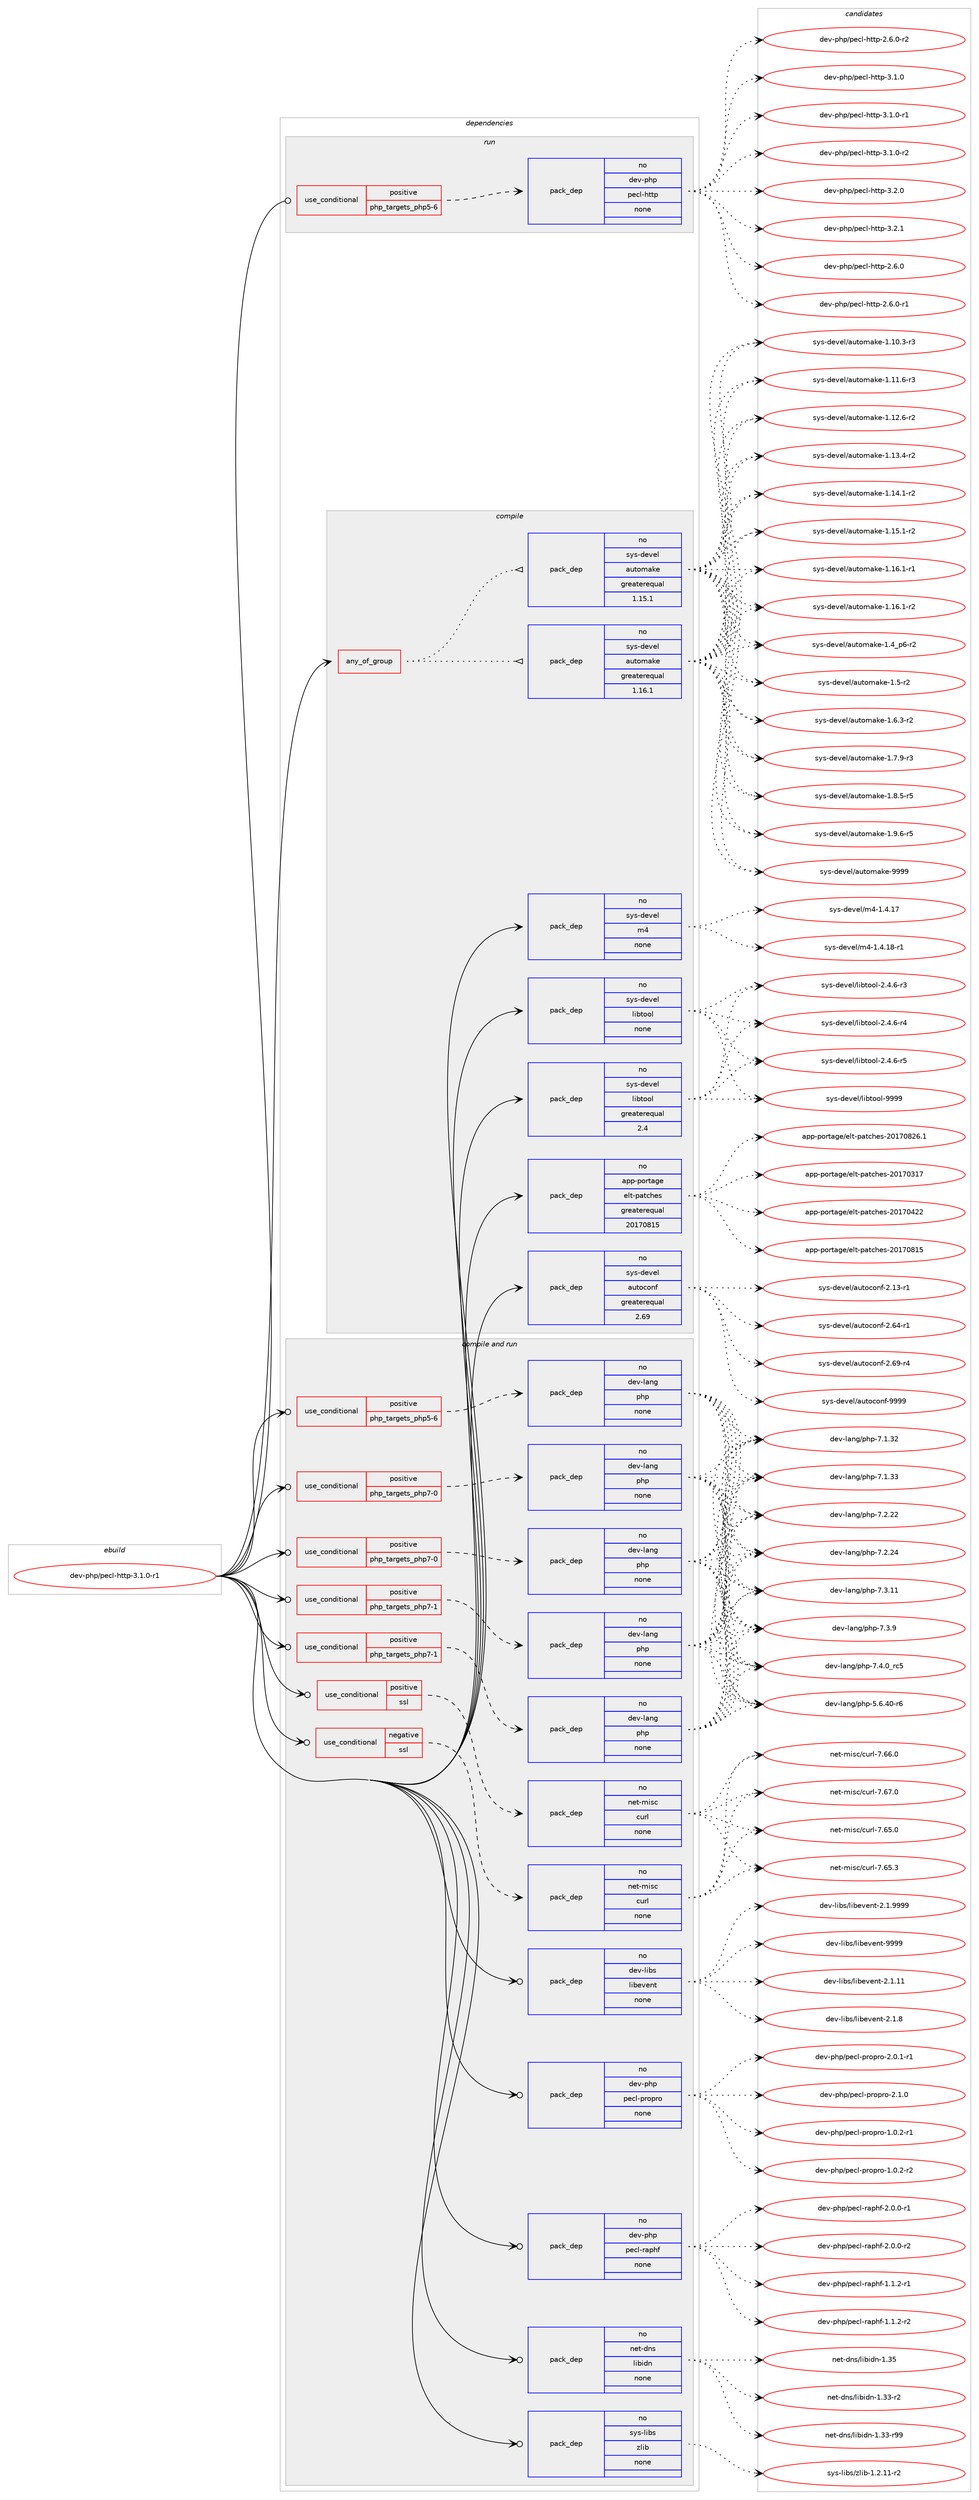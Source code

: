 digraph prolog {

# *************
# Graph options
# *************

newrank=true;
concentrate=true;
compound=true;
graph [rankdir=LR,fontname=Helvetica,fontsize=10,ranksep=1.5];#, ranksep=2.5, nodesep=0.2];
edge  [arrowhead=vee];
node  [fontname=Helvetica,fontsize=10];

# **********
# The ebuild
# **********

subgraph cluster_leftcol {
color=gray;
rank=same;
label=<<i>ebuild</i>>;
id [label="dev-php/pecl-http-3.1.0-r1", color=red, width=4, href="../dev-php/pecl-http-3.1.0-r1.svg"];
}

# ****************
# The dependencies
# ****************

subgraph cluster_midcol {
color=gray;
label=<<i>dependencies</i>>;
subgraph cluster_compile {
fillcolor="#eeeeee";
style=filled;
label=<<i>compile</i>>;
subgraph any11332 {
dependency590066 [label=<<TABLE BORDER="0" CELLBORDER="1" CELLSPACING="0" CELLPADDING="4"><TR><TD CELLPADDING="10">any_of_group</TD></TR></TABLE>>, shape=none, color=red];subgraph pack443466 {
dependency590067 [label=<<TABLE BORDER="0" CELLBORDER="1" CELLSPACING="0" CELLPADDING="4" WIDTH="220"><TR><TD ROWSPAN="6" CELLPADDING="30">pack_dep</TD></TR><TR><TD WIDTH="110">no</TD></TR><TR><TD>sys-devel</TD></TR><TR><TD>automake</TD></TR><TR><TD>greaterequal</TD></TR><TR><TD>1.16.1</TD></TR></TABLE>>, shape=none, color=blue];
}
dependency590066:e -> dependency590067:w [weight=20,style="dotted",arrowhead="oinv"];
subgraph pack443467 {
dependency590068 [label=<<TABLE BORDER="0" CELLBORDER="1" CELLSPACING="0" CELLPADDING="4" WIDTH="220"><TR><TD ROWSPAN="6" CELLPADDING="30">pack_dep</TD></TR><TR><TD WIDTH="110">no</TD></TR><TR><TD>sys-devel</TD></TR><TR><TD>automake</TD></TR><TR><TD>greaterequal</TD></TR><TR><TD>1.15.1</TD></TR></TABLE>>, shape=none, color=blue];
}
dependency590066:e -> dependency590068:w [weight=20,style="dotted",arrowhead="oinv"];
}
id:e -> dependency590066:w [weight=20,style="solid",arrowhead="vee"];
subgraph pack443468 {
dependency590069 [label=<<TABLE BORDER="0" CELLBORDER="1" CELLSPACING="0" CELLPADDING="4" WIDTH="220"><TR><TD ROWSPAN="6" CELLPADDING="30">pack_dep</TD></TR><TR><TD WIDTH="110">no</TD></TR><TR><TD>app-portage</TD></TR><TR><TD>elt-patches</TD></TR><TR><TD>greaterequal</TD></TR><TR><TD>20170815</TD></TR></TABLE>>, shape=none, color=blue];
}
id:e -> dependency590069:w [weight=20,style="solid",arrowhead="vee"];
subgraph pack443469 {
dependency590070 [label=<<TABLE BORDER="0" CELLBORDER="1" CELLSPACING="0" CELLPADDING="4" WIDTH="220"><TR><TD ROWSPAN="6" CELLPADDING="30">pack_dep</TD></TR><TR><TD WIDTH="110">no</TD></TR><TR><TD>sys-devel</TD></TR><TR><TD>autoconf</TD></TR><TR><TD>greaterequal</TD></TR><TR><TD>2.69</TD></TR></TABLE>>, shape=none, color=blue];
}
id:e -> dependency590070:w [weight=20,style="solid",arrowhead="vee"];
subgraph pack443470 {
dependency590071 [label=<<TABLE BORDER="0" CELLBORDER="1" CELLSPACING="0" CELLPADDING="4" WIDTH="220"><TR><TD ROWSPAN="6" CELLPADDING="30">pack_dep</TD></TR><TR><TD WIDTH="110">no</TD></TR><TR><TD>sys-devel</TD></TR><TR><TD>libtool</TD></TR><TR><TD>greaterequal</TD></TR><TR><TD>2.4</TD></TR></TABLE>>, shape=none, color=blue];
}
id:e -> dependency590071:w [weight=20,style="solid",arrowhead="vee"];
subgraph pack443471 {
dependency590072 [label=<<TABLE BORDER="0" CELLBORDER="1" CELLSPACING="0" CELLPADDING="4" WIDTH="220"><TR><TD ROWSPAN="6" CELLPADDING="30">pack_dep</TD></TR><TR><TD WIDTH="110">no</TD></TR><TR><TD>sys-devel</TD></TR><TR><TD>libtool</TD></TR><TR><TD>none</TD></TR><TR><TD></TD></TR></TABLE>>, shape=none, color=blue];
}
id:e -> dependency590072:w [weight=20,style="solid",arrowhead="vee"];
subgraph pack443472 {
dependency590073 [label=<<TABLE BORDER="0" CELLBORDER="1" CELLSPACING="0" CELLPADDING="4" WIDTH="220"><TR><TD ROWSPAN="6" CELLPADDING="30">pack_dep</TD></TR><TR><TD WIDTH="110">no</TD></TR><TR><TD>sys-devel</TD></TR><TR><TD>m4</TD></TR><TR><TD>none</TD></TR><TR><TD></TD></TR></TABLE>>, shape=none, color=blue];
}
id:e -> dependency590073:w [weight=20,style="solid",arrowhead="vee"];
}
subgraph cluster_compileandrun {
fillcolor="#eeeeee";
style=filled;
label=<<i>compile and run</i>>;
subgraph cond134903 {
dependency590074 [label=<<TABLE BORDER="0" CELLBORDER="1" CELLSPACING="0" CELLPADDING="4"><TR><TD ROWSPAN="3" CELLPADDING="10">use_conditional</TD></TR><TR><TD>negative</TD></TR><TR><TD>ssl</TD></TR></TABLE>>, shape=none, color=red];
subgraph pack443473 {
dependency590075 [label=<<TABLE BORDER="0" CELLBORDER="1" CELLSPACING="0" CELLPADDING="4" WIDTH="220"><TR><TD ROWSPAN="6" CELLPADDING="30">pack_dep</TD></TR><TR><TD WIDTH="110">no</TD></TR><TR><TD>net-misc</TD></TR><TR><TD>curl</TD></TR><TR><TD>none</TD></TR><TR><TD></TD></TR></TABLE>>, shape=none, color=blue];
}
dependency590074:e -> dependency590075:w [weight=20,style="dashed",arrowhead="vee"];
}
id:e -> dependency590074:w [weight=20,style="solid",arrowhead="odotvee"];
subgraph cond134904 {
dependency590076 [label=<<TABLE BORDER="0" CELLBORDER="1" CELLSPACING="0" CELLPADDING="4"><TR><TD ROWSPAN="3" CELLPADDING="10">use_conditional</TD></TR><TR><TD>positive</TD></TR><TR><TD>php_targets_php5-6</TD></TR></TABLE>>, shape=none, color=red];
subgraph pack443474 {
dependency590077 [label=<<TABLE BORDER="0" CELLBORDER="1" CELLSPACING="0" CELLPADDING="4" WIDTH="220"><TR><TD ROWSPAN="6" CELLPADDING="30">pack_dep</TD></TR><TR><TD WIDTH="110">no</TD></TR><TR><TD>dev-lang</TD></TR><TR><TD>php</TD></TR><TR><TD>none</TD></TR><TR><TD></TD></TR></TABLE>>, shape=none, color=blue];
}
dependency590076:e -> dependency590077:w [weight=20,style="dashed",arrowhead="vee"];
}
id:e -> dependency590076:w [weight=20,style="solid",arrowhead="odotvee"];
subgraph cond134905 {
dependency590078 [label=<<TABLE BORDER="0" CELLBORDER="1" CELLSPACING="0" CELLPADDING="4"><TR><TD ROWSPAN="3" CELLPADDING="10">use_conditional</TD></TR><TR><TD>positive</TD></TR><TR><TD>php_targets_php7-0</TD></TR></TABLE>>, shape=none, color=red];
subgraph pack443475 {
dependency590079 [label=<<TABLE BORDER="0" CELLBORDER="1" CELLSPACING="0" CELLPADDING="4" WIDTH="220"><TR><TD ROWSPAN="6" CELLPADDING="30">pack_dep</TD></TR><TR><TD WIDTH="110">no</TD></TR><TR><TD>dev-lang</TD></TR><TR><TD>php</TD></TR><TR><TD>none</TD></TR><TR><TD></TD></TR></TABLE>>, shape=none, color=blue];
}
dependency590078:e -> dependency590079:w [weight=20,style="dashed",arrowhead="vee"];
}
id:e -> dependency590078:w [weight=20,style="solid",arrowhead="odotvee"];
subgraph cond134906 {
dependency590080 [label=<<TABLE BORDER="0" CELLBORDER="1" CELLSPACING="0" CELLPADDING="4"><TR><TD ROWSPAN="3" CELLPADDING="10">use_conditional</TD></TR><TR><TD>positive</TD></TR><TR><TD>php_targets_php7-0</TD></TR></TABLE>>, shape=none, color=red];
subgraph pack443476 {
dependency590081 [label=<<TABLE BORDER="0" CELLBORDER="1" CELLSPACING="0" CELLPADDING="4" WIDTH="220"><TR><TD ROWSPAN="6" CELLPADDING="30">pack_dep</TD></TR><TR><TD WIDTH="110">no</TD></TR><TR><TD>dev-lang</TD></TR><TR><TD>php</TD></TR><TR><TD>none</TD></TR><TR><TD></TD></TR></TABLE>>, shape=none, color=blue];
}
dependency590080:e -> dependency590081:w [weight=20,style="dashed",arrowhead="vee"];
}
id:e -> dependency590080:w [weight=20,style="solid",arrowhead="odotvee"];
subgraph cond134907 {
dependency590082 [label=<<TABLE BORDER="0" CELLBORDER="1" CELLSPACING="0" CELLPADDING="4"><TR><TD ROWSPAN="3" CELLPADDING="10">use_conditional</TD></TR><TR><TD>positive</TD></TR><TR><TD>php_targets_php7-1</TD></TR></TABLE>>, shape=none, color=red];
subgraph pack443477 {
dependency590083 [label=<<TABLE BORDER="0" CELLBORDER="1" CELLSPACING="0" CELLPADDING="4" WIDTH="220"><TR><TD ROWSPAN="6" CELLPADDING="30">pack_dep</TD></TR><TR><TD WIDTH="110">no</TD></TR><TR><TD>dev-lang</TD></TR><TR><TD>php</TD></TR><TR><TD>none</TD></TR><TR><TD></TD></TR></TABLE>>, shape=none, color=blue];
}
dependency590082:e -> dependency590083:w [weight=20,style="dashed",arrowhead="vee"];
}
id:e -> dependency590082:w [weight=20,style="solid",arrowhead="odotvee"];
subgraph cond134908 {
dependency590084 [label=<<TABLE BORDER="0" CELLBORDER="1" CELLSPACING="0" CELLPADDING="4"><TR><TD ROWSPAN="3" CELLPADDING="10">use_conditional</TD></TR><TR><TD>positive</TD></TR><TR><TD>php_targets_php7-1</TD></TR></TABLE>>, shape=none, color=red];
subgraph pack443478 {
dependency590085 [label=<<TABLE BORDER="0" CELLBORDER="1" CELLSPACING="0" CELLPADDING="4" WIDTH="220"><TR><TD ROWSPAN="6" CELLPADDING="30">pack_dep</TD></TR><TR><TD WIDTH="110">no</TD></TR><TR><TD>dev-lang</TD></TR><TR><TD>php</TD></TR><TR><TD>none</TD></TR><TR><TD></TD></TR></TABLE>>, shape=none, color=blue];
}
dependency590084:e -> dependency590085:w [weight=20,style="dashed",arrowhead="vee"];
}
id:e -> dependency590084:w [weight=20,style="solid",arrowhead="odotvee"];
subgraph cond134909 {
dependency590086 [label=<<TABLE BORDER="0" CELLBORDER="1" CELLSPACING="0" CELLPADDING="4"><TR><TD ROWSPAN="3" CELLPADDING="10">use_conditional</TD></TR><TR><TD>positive</TD></TR><TR><TD>ssl</TD></TR></TABLE>>, shape=none, color=red];
subgraph pack443479 {
dependency590087 [label=<<TABLE BORDER="0" CELLBORDER="1" CELLSPACING="0" CELLPADDING="4" WIDTH="220"><TR><TD ROWSPAN="6" CELLPADDING="30">pack_dep</TD></TR><TR><TD WIDTH="110">no</TD></TR><TR><TD>net-misc</TD></TR><TR><TD>curl</TD></TR><TR><TD>none</TD></TR><TR><TD></TD></TR></TABLE>>, shape=none, color=blue];
}
dependency590086:e -> dependency590087:w [weight=20,style="dashed",arrowhead="vee"];
}
id:e -> dependency590086:w [weight=20,style="solid",arrowhead="odotvee"];
subgraph pack443480 {
dependency590088 [label=<<TABLE BORDER="0" CELLBORDER="1" CELLSPACING="0" CELLPADDING="4" WIDTH="220"><TR><TD ROWSPAN="6" CELLPADDING="30">pack_dep</TD></TR><TR><TD WIDTH="110">no</TD></TR><TR><TD>dev-libs</TD></TR><TR><TD>libevent</TD></TR><TR><TD>none</TD></TR><TR><TD></TD></TR></TABLE>>, shape=none, color=blue];
}
id:e -> dependency590088:w [weight=20,style="solid",arrowhead="odotvee"];
subgraph pack443481 {
dependency590089 [label=<<TABLE BORDER="0" CELLBORDER="1" CELLSPACING="0" CELLPADDING="4" WIDTH="220"><TR><TD ROWSPAN="6" CELLPADDING="30">pack_dep</TD></TR><TR><TD WIDTH="110">no</TD></TR><TR><TD>dev-php</TD></TR><TR><TD>pecl-propro</TD></TR><TR><TD>none</TD></TR><TR><TD></TD></TR></TABLE>>, shape=none, color=blue];
}
id:e -> dependency590089:w [weight=20,style="solid",arrowhead="odotvee"];
subgraph pack443482 {
dependency590090 [label=<<TABLE BORDER="0" CELLBORDER="1" CELLSPACING="0" CELLPADDING="4" WIDTH="220"><TR><TD ROWSPAN="6" CELLPADDING="30">pack_dep</TD></TR><TR><TD WIDTH="110">no</TD></TR><TR><TD>dev-php</TD></TR><TR><TD>pecl-raphf</TD></TR><TR><TD>none</TD></TR><TR><TD></TD></TR></TABLE>>, shape=none, color=blue];
}
id:e -> dependency590090:w [weight=20,style="solid",arrowhead="odotvee"];
subgraph pack443483 {
dependency590091 [label=<<TABLE BORDER="0" CELLBORDER="1" CELLSPACING="0" CELLPADDING="4" WIDTH="220"><TR><TD ROWSPAN="6" CELLPADDING="30">pack_dep</TD></TR><TR><TD WIDTH="110">no</TD></TR><TR><TD>net-dns</TD></TR><TR><TD>libidn</TD></TR><TR><TD>none</TD></TR><TR><TD></TD></TR></TABLE>>, shape=none, color=blue];
}
id:e -> dependency590091:w [weight=20,style="solid",arrowhead="odotvee"];
subgraph pack443484 {
dependency590092 [label=<<TABLE BORDER="0" CELLBORDER="1" CELLSPACING="0" CELLPADDING="4" WIDTH="220"><TR><TD ROWSPAN="6" CELLPADDING="30">pack_dep</TD></TR><TR><TD WIDTH="110">no</TD></TR><TR><TD>sys-libs</TD></TR><TR><TD>zlib</TD></TR><TR><TD>none</TD></TR><TR><TD></TD></TR></TABLE>>, shape=none, color=blue];
}
id:e -> dependency590092:w [weight=20,style="solid",arrowhead="odotvee"];
}
subgraph cluster_run {
fillcolor="#eeeeee";
style=filled;
label=<<i>run</i>>;
subgraph cond134910 {
dependency590093 [label=<<TABLE BORDER="0" CELLBORDER="1" CELLSPACING="0" CELLPADDING="4"><TR><TD ROWSPAN="3" CELLPADDING="10">use_conditional</TD></TR><TR><TD>positive</TD></TR><TR><TD>php_targets_php5-6</TD></TR></TABLE>>, shape=none, color=red];
subgraph pack443485 {
dependency590094 [label=<<TABLE BORDER="0" CELLBORDER="1" CELLSPACING="0" CELLPADDING="4" WIDTH="220"><TR><TD ROWSPAN="6" CELLPADDING="30">pack_dep</TD></TR><TR><TD WIDTH="110">no</TD></TR><TR><TD>dev-php</TD></TR><TR><TD>pecl-http</TD></TR><TR><TD>none</TD></TR><TR><TD></TD></TR></TABLE>>, shape=none, color=blue];
}
dependency590093:e -> dependency590094:w [weight=20,style="dashed",arrowhead="vee"];
}
id:e -> dependency590093:w [weight=20,style="solid",arrowhead="odot"];
}
}

# **************
# The candidates
# **************

subgraph cluster_choices {
rank=same;
color=gray;
label=<<i>candidates</i>>;

subgraph choice443466 {
color=black;
nodesep=1;
choice11512111545100101118101108479711711611110997107101454946494846514511451 [label="sys-devel/automake-1.10.3-r3", color=red, width=4,href="../sys-devel/automake-1.10.3-r3.svg"];
choice11512111545100101118101108479711711611110997107101454946494946544511451 [label="sys-devel/automake-1.11.6-r3", color=red, width=4,href="../sys-devel/automake-1.11.6-r3.svg"];
choice11512111545100101118101108479711711611110997107101454946495046544511450 [label="sys-devel/automake-1.12.6-r2", color=red, width=4,href="../sys-devel/automake-1.12.6-r2.svg"];
choice11512111545100101118101108479711711611110997107101454946495146524511450 [label="sys-devel/automake-1.13.4-r2", color=red, width=4,href="../sys-devel/automake-1.13.4-r2.svg"];
choice11512111545100101118101108479711711611110997107101454946495246494511450 [label="sys-devel/automake-1.14.1-r2", color=red, width=4,href="../sys-devel/automake-1.14.1-r2.svg"];
choice11512111545100101118101108479711711611110997107101454946495346494511450 [label="sys-devel/automake-1.15.1-r2", color=red, width=4,href="../sys-devel/automake-1.15.1-r2.svg"];
choice11512111545100101118101108479711711611110997107101454946495446494511449 [label="sys-devel/automake-1.16.1-r1", color=red, width=4,href="../sys-devel/automake-1.16.1-r1.svg"];
choice11512111545100101118101108479711711611110997107101454946495446494511450 [label="sys-devel/automake-1.16.1-r2", color=red, width=4,href="../sys-devel/automake-1.16.1-r2.svg"];
choice115121115451001011181011084797117116111109971071014549465295112544511450 [label="sys-devel/automake-1.4_p6-r2", color=red, width=4,href="../sys-devel/automake-1.4_p6-r2.svg"];
choice11512111545100101118101108479711711611110997107101454946534511450 [label="sys-devel/automake-1.5-r2", color=red, width=4,href="../sys-devel/automake-1.5-r2.svg"];
choice115121115451001011181011084797117116111109971071014549465446514511450 [label="sys-devel/automake-1.6.3-r2", color=red, width=4,href="../sys-devel/automake-1.6.3-r2.svg"];
choice115121115451001011181011084797117116111109971071014549465546574511451 [label="sys-devel/automake-1.7.9-r3", color=red, width=4,href="../sys-devel/automake-1.7.9-r3.svg"];
choice115121115451001011181011084797117116111109971071014549465646534511453 [label="sys-devel/automake-1.8.5-r5", color=red, width=4,href="../sys-devel/automake-1.8.5-r5.svg"];
choice115121115451001011181011084797117116111109971071014549465746544511453 [label="sys-devel/automake-1.9.6-r5", color=red, width=4,href="../sys-devel/automake-1.9.6-r5.svg"];
choice115121115451001011181011084797117116111109971071014557575757 [label="sys-devel/automake-9999", color=red, width=4,href="../sys-devel/automake-9999.svg"];
dependency590067:e -> choice11512111545100101118101108479711711611110997107101454946494846514511451:w [style=dotted,weight="100"];
dependency590067:e -> choice11512111545100101118101108479711711611110997107101454946494946544511451:w [style=dotted,weight="100"];
dependency590067:e -> choice11512111545100101118101108479711711611110997107101454946495046544511450:w [style=dotted,weight="100"];
dependency590067:e -> choice11512111545100101118101108479711711611110997107101454946495146524511450:w [style=dotted,weight="100"];
dependency590067:e -> choice11512111545100101118101108479711711611110997107101454946495246494511450:w [style=dotted,weight="100"];
dependency590067:e -> choice11512111545100101118101108479711711611110997107101454946495346494511450:w [style=dotted,weight="100"];
dependency590067:e -> choice11512111545100101118101108479711711611110997107101454946495446494511449:w [style=dotted,weight="100"];
dependency590067:e -> choice11512111545100101118101108479711711611110997107101454946495446494511450:w [style=dotted,weight="100"];
dependency590067:e -> choice115121115451001011181011084797117116111109971071014549465295112544511450:w [style=dotted,weight="100"];
dependency590067:e -> choice11512111545100101118101108479711711611110997107101454946534511450:w [style=dotted,weight="100"];
dependency590067:e -> choice115121115451001011181011084797117116111109971071014549465446514511450:w [style=dotted,weight="100"];
dependency590067:e -> choice115121115451001011181011084797117116111109971071014549465546574511451:w [style=dotted,weight="100"];
dependency590067:e -> choice115121115451001011181011084797117116111109971071014549465646534511453:w [style=dotted,weight="100"];
dependency590067:e -> choice115121115451001011181011084797117116111109971071014549465746544511453:w [style=dotted,weight="100"];
dependency590067:e -> choice115121115451001011181011084797117116111109971071014557575757:w [style=dotted,weight="100"];
}
subgraph choice443467 {
color=black;
nodesep=1;
choice11512111545100101118101108479711711611110997107101454946494846514511451 [label="sys-devel/automake-1.10.3-r3", color=red, width=4,href="../sys-devel/automake-1.10.3-r3.svg"];
choice11512111545100101118101108479711711611110997107101454946494946544511451 [label="sys-devel/automake-1.11.6-r3", color=red, width=4,href="../sys-devel/automake-1.11.6-r3.svg"];
choice11512111545100101118101108479711711611110997107101454946495046544511450 [label="sys-devel/automake-1.12.6-r2", color=red, width=4,href="../sys-devel/automake-1.12.6-r2.svg"];
choice11512111545100101118101108479711711611110997107101454946495146524511450 [label="sys-devel/automake-1.13.4-r2", color=red, width=4,href="../sys-devel/automake-1.13.4-r2.svg"];
choice11512111545100101118101108479711711611110997107101454946495246494511450 [label="sys-devel/automake-1.14.1-r2", color=red, width=4,href="../sys-devel/automake-1.14.1-r2.svg"];
choice11512111545100101118101108479711711611110997107101454946495346494511450 [label="sys-devel/automake-1.15.1-r2", color=red, width=4,href="../sys-devel/automake-1.15.1-r2.svg"];
choice11512111545100101118101108479711711611110997107101454946495446494511449 [label="sys-devel/automake-1.16.1-r1", color=red, width=4,href="../sys-devel/automake-1.16.1-r1.svg"];
choice11512111545100101118101108479711711611110997107101454946495446494511450 [label="sys-devel/automake-1.16.1-r2", color=red, width=4,href="../sys-devel/automake-1.16.1-r2.svg"];
choice115121115451001011181011084797117116111109971071014549465295112544511450 [label="sys-devel/automake-1.4_p6-r2", color=red, width=4,href="../sys-devel/automake-1.4_p6-r2.svg"];
choice11512111545100101118101108479711711611110997107101454946534511450 [label="sys-devel/automake-1.5-r2", color=red, width=4,href="../sys-devel/automake-1.5-r2.svg"];
choice115121115451001011181011084797117116111109971071014549465446514511450 [label="sys-devel/automake-1.6.3-r2", color=red, width=4,href="../sys-devel/automake-1.6.3-r2.svg"];
choice115121115451001011181011084797117116111109971071014549465546574511451 [label="sys-devel/automake-1.7.9-r3", color=red, width=4,href="../sys-devel/automake-1.7.9-r3.svg"];
choice115121115451001011181011084797117116111109971071014549465646534511453 [label="sys-devel/automake-1.8.5-r5", color=red, width=4,href="../sys-devel/automake-1.8.5-r5.svg"];
choice115121115451001011181011084797117116111109971071014549465746544511453 [label="sys-devel/automake-1.9.6-r5", color=red, width=4,href="../sys-devel/automake-1.9.6-r5.svg"];
choice115121115451001011181011084797117116111109971071014557575757 [label="sys-devel/automake-9999", color=red, width=4,href="../sys-devel/automake-9999.svg"];
dependency590068:e -> choice11512111545100101118101108479711711611110997107101454946494846514511451:w [style=dotted,weight="100"];
dependency590068:e -> choice11512111545100101118101108479711711611110997107101454946494946544511451:w [style=dotted,weight="100"];
dependency590068:e -> choice11512111545100101118101108479711711611110997107101454946495046544511450:w [style=dotted,weight="100"];
dependency590068:e -> choice11512111545100101118101108479711711611110997107101454946495146524511450:w [style=dotted,weight="100"];
dependency590068:e -> choice11512111545100101118101108479711711611110997107101454946495246494511450:w [style=dotted,weight="100"];
dependency590068:e -> choice11512111545100101118101108479711711611110997107101454946495346494511450:w [style=dotted,weight="100"];
dependency590068:e -> choice11512111545100101118101108479711711611110997107101454946495446494511449:w [style=dotted,weight="100"];
dependency590068:e -> choice11512111545100101118101108479711711611110997107101454946495446494511450:w [style=dotted,weight="100"];
dependency590068:e -> choice115121115451001011181011084797117116111109971071014549465295112544511450:w [style=dotted,weight="100"];
dependency590068:e -> choice11512111545100101118101108479711711611110997107101454946534511450:w [style=dotted,weight="100"];
dependency590068:e -> choice115121115451001011181011084797117116111109971071014549465446514511450:w [style=dotted,weight="100"];
dependency590068:e -> choice115121115451001011181011084797117116111109971071014549465546574511451:w [style=dotted,weight="100"];
dependency590068:e -> choice115121115451001011181011084797117116111109971071014549465646534511453:w [style=dotted,weight="100"];
dependency590068:e -> choice115121115451001011181011084797117116111109971071014549465746544511453:w [style=dotted,weight="100"];
dependency590068:e -> choice115121115451001011181011084797117116111109971071014557575757:w [style=dotted,weight="100"];
}
subgraph choice443468 {
color=black;
nodesep=1;
choice97112112451121111141169710310147101108116451129711699104101115455048495548514955 [label="app-portage/elt-patches-20170317", color=red, width=4,href="../app-portage/elt-patches-20170317.svg"];
choice97112112451121111141169710310147101108116451129711699104101115455048495548525050 [label="app-portage/elt-patches-20170422", color=red, width=4,href="../app-portage/elt-patches-20170422.svg"];
choice97112112451121111141169710310147101108116451129711699104101115455048495548564953 [label="app-portage/elt-patches-20170815", color=red, width=4,href="../app-portage/elt-patches-20170815.svg"];
choice971121124511211111411697103101471011081164511297116991041011154550484955485650544649 [label="app-portage/elt-patches-20170826.1", color=red, width=4,href="../app-portage/elt-patches-20170826.1.svg"];
dependency590069:e -> choice97112112451121111141169710310147101108116451129711699104101115455048495548514955:w [style=dotted,weight="100"];
dependency590069:e -> choice97112112451121111141169710310147101108116451129711699104101115455048495548525050:w [style=dotted,weight="100"];
dependency590069:e -> choice97112112451121111141169710310147101108116451129711699104101115455048495548564953:w [style=dotted,weight="100"];
dependency590069:e -> choice971121124511211111411697103101471011081164511297116991041011154550484955485650544649:w [style=dotted,weight="100"];
}
subgraph choice443469 {
color=black;
nodesep=1;
choice1151211154510010111810110847971171161119911111010245504649514511449 [label="sys-devel/autoconf-2.13-r1", color=red, width=4,href="../sys-devel/autoconf-2.13-r1.svg"];
choice1151211154510010111810110847971171161119911111010245504654524511449 [label="sys-devel/autoconf-2.64-r1", color=red, width=4,href="../sys-devel/autoconf-2.64-r1.svg"];
choice1151211154510010111810110847971171161119911111010245504654574511452 [label="sys-devel/autoconf-2.69-r4", color=red, width=4,href="../sys-devel/autoconf-2.69-r4.svg"];
choice115121115451001011181011084797117116111991111101024557575757 [label="sys-devel/autoconf-9999", color=red, width=4,href="../sys-devel/autoconf-9999.svg"];
dependency590070:e -> choice1151211154510010111810110847971171161119911111010245504649514511449:w [style=dotted,weight="100"];
dependency590070:e -> choice1151211154510010111810110847971171161119911111010245504654524511449:w [style=dotted,weight="100"];
dependency590070:e -> choice1151211154510010111810110847971171161119911111010245504654574511452:w [style=dotted,weight="100"];
dependency590070:e -> choice115121115451001011181011084797117116111991111101024557575757:w [style=dotted,weight="100"];
}
subgraph choice443470 {
color=black;
nodesep=1;
choice1151211154510010111810110847108105981161111111084550465246544511451 [label="sys-devel/libtool-2.4.6-r3", color=red, width=4,href="../sys-devel/libtool-2.4.6-r3.svg"];
choice1151211154510010111810110847108105981161111111084550465246544511452 [label="sys-devel/libtool-2.4.6-r4", color=red, width=4,href="../sys-devel/libtool-2.4.6-r4.svg"];
choice1151211154510010111810110847108105981161111111084550465246544511453 [label="sys-devel/libtool-2.4.6-r5", color=red, width=4,href="../sys-devel/libtool-2.4.6-r5.svg"];
choice1151211154510010111810110847108105981161111111084557575757 [label="sys-devel/libtool-9999", color=red, width=4,href="../sys-devel/libtool-9999.svg"];
dependency590071:e -> choice1151211154510010111810110847108105981161111111084550465246544511451:w [style=dotted,weight="100"];
dependency590071:e -> choice1151211154510010111810110847108105981161111111084550465246544511452:w [style=dotted,weight="100"];
dependency590071:e -> choice1151211154510010111810110847108105981161111111084550465246544511453:w [style=dotted,weight="100"];
dependency590071:e -> choice1151211154510010111810110847108105981161111111084557575757:w [style=dotted,weight="100"];
}
subgraph choice443471 {
color=black;
nodesep=1;
choice1151211154510010111810110847108105981161111111084550465246544511451 [label="sys-devel/libtool-2.4.6-r3", color=red, width=4,href="../sys-devel/libtool-2.4.6-r3.svg"];
choice1151211154510010111810110847108105981161111111084550465246544511452 [label="sys-devel/libtool-2.4.6-r4", color=red, width=4,href="../sys-devel/libtool-2.4.6-r4.svg"];
choice1151211154510010111810110847108105981161111111084550465246544511453 [label="sys-devel/libtool-2.4.6-r5", color=red, width=4,href="../sys-devel/libtool-2.4.6-r5.svg"];
choice1151211154510010111810110847108105981161111111084557575757 [label="sys-devel/libtool-9999", color=red, width=4,href="../sys-devel/libtool-9999.svg"];
dependency590072:e -> choice1151211154510010111810110847108105981161111111084550465246544511451:w [style=dotted,weight="100"];
dependency590072:e -> choice1151211154510010111810110847108105981161111111084550465246544511452:w [style=dotted,weight="100"];
dependency590072:e -> choice1151211154510010111810110847108105981161111111084550465246544511453:w [style=dotted,weight="100"];
dependency590072:e -> choice1151211154510010111810110847108105981161111111084557575757:w [style=dotted,weight="100"];
}
subgraph choice443472 {
color=black;
nodesep=1;
choice11512111545100101118101108471095245494652464955 [label="sys-devel/m4-1.4.17", color=red, width=4,href="../sys-devel/m4-1.4.17.svg"];
choice115121115451001011181011084710952454946524649564511449 [label="sys-devel/m4-1.4.18-r1", color=red, width=4,href="../sys-devel/m4-1.4.18-r1.svg"];
dependency590073:e -> choice11512111545100101118101108471095245494652464955:w [style=dotted,weight="100"];
dependency590073:e -> choice115121115451001011181011084710952454946524649564511449:w [style=dotted,weight="100"];
}
subgraph choice443473 {
color=black;
nodesep=1;
choice1101011164510910511599479911711410845554654534648 [label="net-misc/curl-7.65.0", color=red, width=4,href="../net-misc/curl-7.65.0.svg"];
choice1101011164510910511599479911711410845554654534651 [label="net-misc/curl-7.65.3", color=red, width=4,href="../net-misc/curl-7.65.3.svg"];
choice1101011164510910511599479911711410845554654544648 [label="net-misc/curl-7.66.0", color=red, width=4,href="../net-misc/curl-7.66.0.svg"];
choice1101011164510910511599479911711410845554654554648 [label="net-misc/curl-7.67.0", color=red, width=4,href="../net-misc/curl-7.67.0.svg"];
dependency590075:e -> choice1101011164510910511599479911711410845554654534648:w [style=dotted,weight="100"];
dependency590075:e -> choice1101011164510910511599479911711410845554654534651:w [style=dotted,weight="100"];
dependency590075:e -> choice1101011164510910511599479911711410845554654544648:w [style=dotted,weight="100"];
dependency590075:e -> choice1101011164510910511599479911711410845554654554648:w [style=dotted,weight="100"];
}
subgraph choice443474 {
color=black;
nodesep=1;
choice100101118451089711010347112104112455346544652484511454 [label="dev-lang/php-5.6.40-r6", color=red, width=4,href="../dev-lang/php-5.6.40-r6.svg"];
choice10010111845108971101034711210411245554649465150 [label="dev-lang/php-7.1.32", color=red, width=4,href="../dev-lang/php-7.1.32.svg"];
choice10010111845108971101034711210411245554649465151 [label="dev-lang/php-7.1.33", color=red, width=4,href="../dev-lang/php-7.1.33.svg"];
choice10010111845108971101034711210411245554650465050 [label="dev-lang/php-7.2.22", color=red, width=4,href="../dev-lang/php-7.2.22.svg"];
choice10010111845108971101034711210411245554650465052 [label="dev-lang/php-7.2.24", color=red, width=4,href="../dev-lang/php-7.2.24.svg"];
choice10010111845108971101034711210411245554651464949 [label="dev-lang/php-7.3.11", color=red, width=4,href="../dev-lang/php-7.3.11.svg"];
choice100101118451089711010347112104112455546514657 [label="dev-lang/php-7.3.9", color=red, width=4,href="../dev-lang/php-7.3.9.svg"];
choice100101118451089711010347112104112455546524648951149953 [label="dev-lang/php-7.4.0_rc5", color=red, width=4,href="../dev-lang/php-7.4.0_rc5.svg"];
dependency590077:e -> choice100101118451089711010347112104112455346544652484511454:w [style=dotted,weight="100"];
dependency590077:e -> choice10010111845108971101034711210411245554649465150:w [style=dotted,weight="100"];
dependency590077:e -> choice10010111845108971101034711210411245554649465151:w [style=dotted,weight="100"];
dependency590077:e -> choice10010111845108971101034711210411245554650465050:w [style=dotted,weight="100"];
dependency590077:e -> choice10010111845108971101034711210411245554650465052:w [style=dotted,weight="100"];
dependency590077:e -> choice10010111845108971101034711210411245554651464949:w [style=dotted,weight="100"];
dependency590077:e -> choice100101118451089711010347112104112455546514657:w [style=dotted,weight="100"];
dependency590077:e -> choice100101118451089711010347112104112455546524648951149953:w [style=dotted,weight="100"];
}
subgraph choice443475 {
color=black;
nodesep=1;
choice100101118451089711010347112104112455346544652484511454 [label="dev-lang/php-5.6.40-r6", color=red, width=4,href="../dev-lang/php-5.6.40-r6.svg"];
choice10010111845108971101034711210411245554649465150 [label="dev-lang/php-7.1.32", color=red, width=4,href="../dev-lang/php-7.1.32.svg"];
choice10010111845108971101034711210411245554649465151 [label="dev-lang/php-7.1.33", color=red, width=4,href="../dev-lang/php-7.1.33.svg"];
choice10010111845108971101034711210411245554650465050 [label="dev-lang/php-7.2.22", color=red, width=4,href="../dev-lang/php-7.2.22.svg"];
choice10010111845108971101034711210411245554650465052 [label="dev-lang/php-7.2.24", color=red, width=4,href="../dev-lang/php-7.2.24.svg"];
choice10010111845108971101034711210411245554651464949 [label="dev-lang/php-7.3.11", color=red, width=4,href="../dev-lang/php-7.3.11.svg"];
choice100101118451089711010347112104112455546514657 [label="dev-lang/php-7.3.9", color=red, width=4,href="../dev-lang/php-7.3.9.svg"];
choice100101118451089711010347112104112455546524648951149953 [label="dev-lang/php-7.4.0_rc5", color=red, width=4,href="../dev-lang/php-7.4.0_rc5.svg"];
dependency590079:e -> choice100101118451089711010347112104112455346544652484511454:w [style=dotted,weight="100"];
dependency590079:e -> choice10010111845108971101034711210411245554649465150:w [style=dotted,weight="100"];
dependency590079:e -> choice10010111845108971101034711210411245554649465151:w [style=dotted,weight="100"];
dependency590079:e -> choice10010111845108971101034711210411245554650465050:w [style=dotted,weight="100"];
dependency590079:e -> choice10010111845108971101034711210411245554650465052:w [style=dotted,weight="100"];
dependency590079:e -> choice10010111845108971101034711210411245554651464949:w [style=dotted,weight="100"];
dependency590079:e -> choice100101118451089711010347112104112455546514657:w [style=dotted,weight="100"];
dependency590079:e -> choice100101118451089711010347112104112455546524648951149953:w [style=dotted,weight="100"];
}
subgraph choice443476 {
color=black;
nodesep=1;
choice100101118451089711010347112104112455346544652484511454 [label="dev-lang/php-5.6.40-r6", color=red, width=4,href="../dev-lang/php-5.6.40-r6.svg"];
choice10010111845108971101034711210411245554649465150 [label="dev-lang/php-7.1.32", color=red, width=4,href="../dev-lang/php-7.1.32.svg"];
choice10010111845108971101034711210411245554649465151 [label="dev-lang/php-7.1.33", color=red, width=4,href="../dev-lang/php-7.1.33.svg"];
choice10010111845108971101034711210411245554650465050 [label="dev-lang/php-7.2.22", color=red, width=4,href="../dev-lang/php-7.2.22.svg"];
choice10010111845108971101034711210411245554650465052 [label="dev-lang/php-7.2.24", color=red, width=4,href="../dev-lang/php-7.2.24.svg"];
choice10010111845108971101034711210411245554651464949 [label="dev-lang/php-7.3.11", color=red, width=4,href="../dev-lang/php-7.3.11.svg"];
choice100101118451089711010347112104112455546514657 [label="dev-lang/php-7.3.9", color=red, width=4,href="../dev-lang/php-7.3.9.svg"];
choice100101118451089711010347112104112455546524648951149953 [label="dev-lang/php-7.4.0_rc5", color=red, width=4,href="../dev-lang/php-7.4.0_rc5.svg"];
dependency590081:e -> choice100101118451089711010347112104112455346544652484511454:w [style=dotted,weight="100"];
dependency590081:e -> choice10010111845108971101034711210411245554649465150:w [style=dotted,weight="100"];
dependency590081:e -> choice10010111845108971101034711210411245554649465151:w [style=dotted,weight="100"];
dependency590081:e -> choice10010111845108971101034711210411245554650465050:w [style=dotted,weight="100"];
dependency590081:e -> choice10010111845108971101034711210411245554650465052:w [style=dotted,weight="100"];
dependency590081:e -> choice10010111845108971101034711210411245554651464949:w [style=dotted,weight="100"];
dependency590081:e -> choice100101118451089711010347112104112455546514657:w [style=dotted,weight="100"];
dependency590081:e -> choice100101118451089711010347112104112455546524648951149953:w [style=dotted,weight="100"];
}
subgraph choice443477 {
color=black;
nodesep=1;
choice100101118451089711010347112104112455346544652484511454 [label="dev-lang/php-5.6.40-r6", color=red, width=4,href="../dev-lang/php-5.6.40-r6.svg"];
choice10010111845108971101034711210411245554649465150 [label="dev-lang/php-7.1.32", color=red, width=4,href="../dev-lang/php-7.1.32.svg"];
choice10010111845108971101034711210411245554649465151 [label="dev-lang/php-7.1.33", color=red, width=4,href="../dev-lang/php-7.1.33.svg"];
choice10010111845108971101034711210411245554650465050 [label="dev-lang/php-7.2.22", color=red, width=4,href="../dev-lang/php-7.2.22.svg"];
choice10010111845108971101034711210411245554650465052 [label="dev-lang/php-7.2.24", color=red, width=4,href="../dev-lang/php-7.2.24.svg"];
choice10010111845108971101034711210411245554651464949 [label="dev-lang/php-7.3.11", color=red, width=4,href="../dev-lang/php-7.3.11.svg"];
choice100101118451089711010347112104112455546514657 [label="dev-lang/php-7.3.9", color=red, width=4,href="../dev-lang/php-7.3.9.svg"];
choice100101118451089711010347112104112455546524648951149953 [label="dev-lang/php-7.4.0_rc5", color=red, width=4,href="../dev-lang/php-7.4.0_rc5.svg"];
dependency590083:e -> choice100101118451089711010347112104112455346544652484511454:w [style=dotted,weight="100"];
dependency590083:e -> choice10010111845108971101034711210411245554649465150:w [style=dotted,weight="100"];
dependency590083:e -> choice10010111845108971101034711210411245554649465151:w [style=dotted,weight="100"];
dependency590083:e -> choice10010111845108971101034711210411245554650465050:w [style=dotted,weight="100"];
dependency590083:e -> choice10010111845108971101034711210411245554650465052:w [style=dotted,weight="100"];
dependency590083:e -> choice10010111845108971101034711210411245554651464949:w [style=dotted,weight="100"];
dependency590083:e -> choice100101118451089711010347112104112455546514657:w [style=dotted,weight="100"];
dependency590083:e -> choice100101118451089711010347112104112455546524648951149953:w [style=dotted,weight="100"];
}
subgraph choice443478 {
color=black;
nodesep=1;
choice100101118451089711010347112104112455346544652484511454 [label="dev-lang/php-5.6.40-r6", color=red, width=4,href="../dev-lang/php-5.6.40-r6.svg"];
choice10010111845108971101034711210411245554649465150 [label="dev-lang/php-7.1.32", color=red, width=4,href="../dev-lang/php-7.1.32.svg"];
choice10010111845108971101034711210411245554649465151 [label="dev-lang/php-7.1.33", color=red, width=4,href="../dev-lang/php-7.1.33.svg"];
choice10010111845108971101034711210411245554650465050 [label="dev-lang/php-7.2.22", color=red, width=4,href="../dev-lang/php-7.2.22.svg"];
choice10010111845108971101034711210411245554650465052 [label="dev-lang/php-7.2.24", color=red, width=4,href="../dev-lang/php-7.2.24.svg"];
choice10010111845108971101034711210411245554651464949 [label="dev-lang/php-7.3.11", color=red, width=4,href="../dev-lang/php-7.3.11.svg"];
choice100101118451089711010347112104112455546514657 [label="dev-lang/php-7.3.9", color=red, width=4,href="../dev-lang/php-7.3.9.svg"];
choice100101118451089711010347112104112455546524648951149953 [label="dev-lang/php-7.4.0_rc5", color=red, width=4,href="../dev-lang/php-7.4.0_rc5.svg"];
dependency590085:e -> choice100101118451089711010347112104112455346544652484511454:w [style=dotted,weight="100"];
dependency590085:e -> choice10010111845108971101034711210411245554649465150:w [style=dotted,weight="100"];
dependency590085:e -> choice10010111845108971101034711210411245554649465151:w [style=dotted,weight="100"];
dependency590085:e -> choice10010111845108971101034711210411245554650465050:w [style=dotted,weight="100"];
dependency590085:e -> choice10010111845108971101034711210411245554650465052:w [style=dotted,weight="100"];
dependency590085:e -> choice10010111845108971101034711210411245554651464949:w [style=dotted,weight="100"];
dependency590085:e -> choice100101118451089711010347112104112455546514657:w [style=dotted,weight="100"];
dependency590085:e -> choice100101118451089711010347112104112455546524648951149953:w [style=dotted,weight="100"];
}
subgraph choice443479 {
color=black;
nodesep=1;
choice1101011164510910511599479911711410845554654534648 [label="net-misc/curl-7.65.0", color=red, width=4,href="../net-misc/curl-7.65.0.svg"];
choice1101011164510910511599479911711410845554654534651 [label="net-misc/curl-7.65.3", color=red, width=4,href="../net-misc/curl-7.65.3.svg"];
choice1101011164510910511599479911711410845554654544648 [label="net-misc/curl-7.66.0", color=red, width=4,href="../net-misc/curl-7.66.0.svg"];
choice1101011164510910511599479911711410845554654554648 [label="net-misc/curl-7.67.0", color=red, width=4,href="../net-misc/curl-7.67.0.svg"];
dependency590087:e -> choice1101011164510910511599479911711410845554654534648:w [style=dotted,weight="100"];
dependency590087:e -> choice1101011164510910511599479911711410845554654534651:w [style=dotted,weight="100"];
dependency590087:e -> choice1101011164510910511599479911711410845554654544648:w [style=dotted,weight="100"];
dependency590087:e -> choice1101011164510910511599479911711410845554654554648:w [style=dotted,weight="100"];
}
subgraph choice443480 {
color=black;
nodesep=1;
choice1001011184510810598115471081059810111810111011645504649464949 [label="dev-libs/libevent-2.1.11", color=red, width=4,href="../dev-libs/libevent-2.1.11.svg"];
choice10010111845108105981154710810598101118101110116455046494656 [label="dev-libs/libevent-2.1.8", color=red, width=4,href="../dev-libs/libevent-2.1.8.svg"];
choice10010111845108105981154710810598101118101110116455046494657575757 [label="dev-libs/libevent-2.1.9999", color=red, width=4,href="../dev-libs/libevent-2.1.9999.svg"];
choice100101118451081059811547108105981011181011101164557575757 [label="dev-libs/libevent-9999", color=red, width=4,href="../dev-libs/libevent-9999.svg"];
dependency590088:e -> choice1001011184510810598115471081059810111810111011645504649464949:w [style=dotted,weight="100"];
dependency590088:e -> choice10010111845108105981154710810598101118101110116455046494656:w [style=dotted,weight="100"];
dependency590088:e -> choice10010111845108105981154710810598101118101110116455046494657575757:w [style=dotted,weight="100"];
dependency590088:e -> choice100101118451081059811547108105981011181011101164557575757:w [style=dotted,weight="100"];
}
subgraph choice443481 {
color=black;
nodesep=1;
choice100101118451121041124711210199108451121141111121141114549464846504511449 [label="dev-php/pecl-propro-1.0.2-r1", color=red, width=4,href="../dev-php/pecl-propro-1.0.2-r1.svg"];
choice100101118451121041124711210199108451121141111121141114549464846504511450 [label="dev-php/pecl-propro-1.0.2-r2", color=red, width=4,href="../dev-php/pecl-propro-1.0.2-r2.svg"];
choice100101118451121041124711210199108451121141111121141114550464846494511449 [label="dev-php/pecl-propro-2.0.1-r1", color=red, width=4,href="../dev-php/pecl-propro-2.0.1-r1.svg"];
choice10010111845112104112471121019910845112114111112114111455046494648 [label="dev-php/pecl-propro-2.1.0", color=red, width=4,href="../dev-php/pecl-propro-2.1.0.svg"];
dependency590089:e -> choice100101118451121041124711210199108451121141111121141114549464846504511449:w [style=dotted,weight="100"];
dependency590089:e -> choice100101118451121041124711210199108451121141111121141114549464846504511450:w [style=dotted,weight="100"];
dependency590089:e -> choice100101118451121041124711210199108451121141111121141114550464846494511449:w [style=dotted,weight="100"];
dependency590089:e -> choice10010111845112104112471121019910845112114111112114111455046494648:w [style=dotted,weight="100"];
}
subgraph choice443482 {
color=black;
nodesep=1;
choice10010111845112104112471121019910845114971121041024549464946504511449 [label="dev-php/pecl-raphf-1.1.2-r1", color=red, width=4,href="../dev-php/pecl-raphf-1.1.2-r1.svg"];
choice10010111845112104112471121019910845114971121041024549464946504511450 [label="dev-php/pecl-raphf-1.1.2-r2", color=red, width=4,href="../dev-php/pecl-raphf-1.1.2-r2.svg"];
choice10010111845112104112471121019910845114971121041024550464846484511449 [label="dev-php/pecl-raphf-2.0.0-r1", color=red, width=4,href="../dev-php/pecl-raphf-2.0.0-r1.svg"];
choice10010111845112104112471121019910845114971121041024550464846484511450 [label="dev-php/pecl-raphf-2.0.0-r2", color=red, width=4,href="../dev-php/pecl-raphf-2.0.0-r2.svg"];
dependency590090:e -> choice10010111845112104112471121019910845114971121041024549464946504511449:w [style=dotted,weight="100"];
dependency590090:e -> choice10010111845112104112471121019910845114971121041024549464946504511450:w [style=dotted,weight="100"];
dependency590090:e -> choice10010111845112104112471121019910845114971121041024550464846484511449:w [style=dotted,weight="100"];
dependency590090:e -> choice10010111845112104112471121019910845114971121041024550464846484511450:w [style=dotted,weight="100"];
}
subgraph choice443483 {
color=black;
nodesep=1;
choice11010111645100110115471081059810510011045494651514511450 [label="net-dns/libidn-1.33-r2", color=red, width=4,href="../net-dns/libidn-1.33-r2.svg"];
choice1101011164510011011547108105981051001104549465151451145757 [label="net-dns/libidn-1.33-r99", color=red, width=4,href="../net-dns/libidn-1.33-r99.svg"];
choice1101011164510011011547108105981051001104549465153 [label="net-dns/libidn-1.35", color=red, width=4,href="../net-dns/libidn-1.35.svg"];
dependency590091:e -> choice11010111645100110115471081059810510011045494651514511450:w [style=dotted,weight="100"];
dependency590091:e -> choice1101011164510011011547108105981051001104549465151451145757:w [style=dotted,weight="100"];
dependency590091:e -> choice1101011164510011011547108105981051001104549465153:w [style=dotted,weight="100"];
}
subgraph choice443484 {
color=black;
nodesep=1;
choice11512111545108105981154712210810598454946504649494511450 [label="sys-libs/zlib-1.2.11-r2", color=red, width=4,href="../sys-libs/zlib-1.2.11-r2.svg"];
dependency590092:e -> choice11512111545108105981154712210810598454946504649494511450:w [style=dotted,weight="100"];
}
subgraph choice443485 {
color=black;
nodesep=1;
choice10010111845112104112471121019910845104116116112455046544648 [label="dev-php/pecl-http-2.6.0", color=red, width=4,href="../dev-php/pecl-http-2.6.0.svg"];
choice100101118451121041124711210199108451041161161124550465446484511449 [label="dev-php/pecl-http-2.6.0-r1", color=red, width=4,href="../dev-php/pecl-http-2.6.0-r1.svg"];
choice100101118451121041124711210199108451041161161124550465446484511450 [label="dev-php/pecl-http-2.6.0-r2", color=red, width=4,href="../dev-php/pecl-http-2.6.0-r2.svg"];
choice10010111845112104112471121019910845104116116112455146494648 [label="dev-php/pecl-http-3.1.0", color=red, width=4,href="../dev-php/pecl-http-3.1.0.svg"];
choice100101118451121041124711210199108451041161161124551464946484511449 [label="dev-php/pecl-http-3.1.0-r1", color=red, width=4,href="../dev-php/pecl-http-3.1.0-r1.svg"];
choice100101118451121041124711210199108451041161161124551464946484511450 [label="dev-php/pecl-http-3.1.0-r2", color=red, width=4,href="../dev-php/pecl-http-3.1.0-r2.svg"];
choice10010111845112104112471121019910845104116116112455146504648 [label="dev-php/pecl-http-3.2.0", color=red, width=4,href="../dev-php/pecl-http-3.2.0.svg"];
choice10010111845112104112471121019910845104116116112455146504649 [label="dev-php/pecl-http-3.2.1", color=red, width=4,href="../dev-php/pecl-http-3.2.1.svg"];
dependency590094:e -> choice10010111845112104112471121019910845104116116112455046544648:w [style=dotted,weight="100"];
dependency590094:e -> choice100101118451121041124711210199108451041161161124550465446484511449:w [style=dotted,weight="100"];
dependency590094:e -> choice100101118451121041124711210199108451041161161124550465446484511450:w [style=dotted,weight="100"];
dependency590094:e -> choice10010111845112104112471121019910845104116116112455146494648:w [style=dotted,weight="100"];
dependency590094:e -> choice100101118451121041124711210199108451041161161124551464946484511449:w [style=dotted,weight="100"];
dependency590094:e -> choice100101118451121041124711210199108451041161161124551464946484511450:w [style=dotted,weight="100"];
dependency590094:e -> choice10010111845112104112471121019910845104116116112455146504648:w [style=dotted,weight="100"];
dependency590094:e -> choice10010111845112104112471121019910845104116116112455146504649:w [style=dotted,weight="100"];
}
}

}
